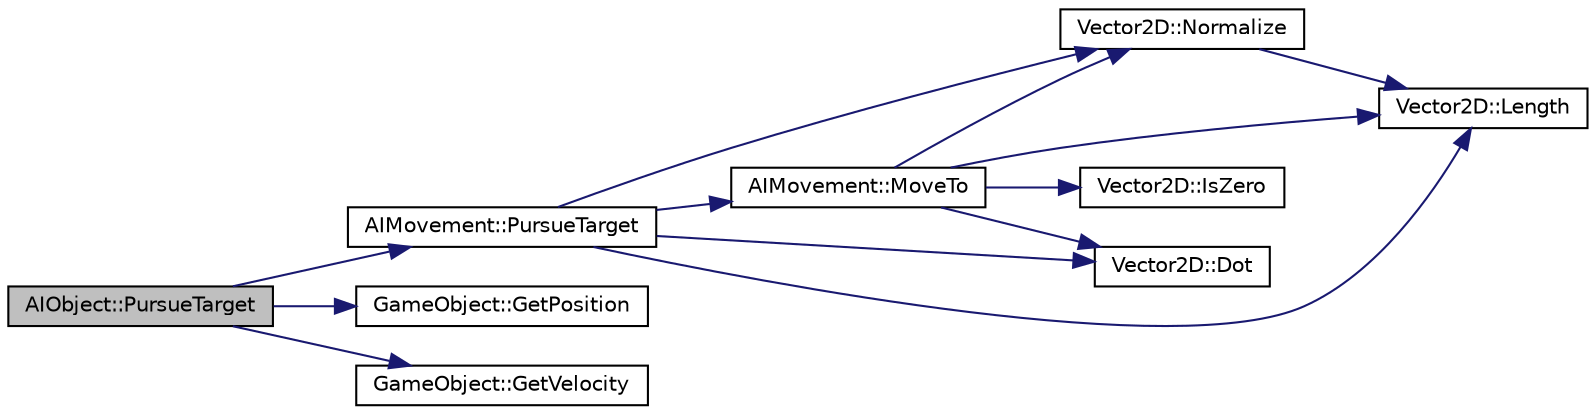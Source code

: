 digraph "AIObject::PursueTarget"
{
  edge [fontname="Helvetica",fontsize="10",labelfontname="Helvetica",labelfontsize="10"];
  node [fontname="Helvetica",fontsize="10",shape=record];
  rankdir="LR";
  Node1 [label="AIObject::PursueTarget",height=0.2,width=0.4,color="black", fillcolor="grey75", style="filled" fontcolor="black"];
  Node1 -> Node2 [color="midnightblue",fontsize="10",style="solid",fontname="Helvetica"];
  Node2 [label="AIMovement::PursueTarget",height=0.2,width=0.4,color="black", fillcolor="white", style="filled",URL="$class_a_i_movement.html#a76d2f32d71d5d10cba440b26d90fe190",tooltip="Pursues the target by using the targets velocity to predict where the target will be..."];
  Node2 -> Node3 [color="midnightblue",fontsize="10",style="solid",fontname="Helvetica"];
  Node3 [label="Vector2D::Normalize",height=0.2,width=0.4,color="black", fillcolor="white", style="filled",URL="$struct_vector2_d.html#ac68f4dafca1639747c67c1b01e3a9f28"];
  Node3 -> Node4 [color="midnightblue",fontsize="10",style="solid",fontname="Helvetica"];
  Node4 [label="Vector2D::Length",height=0.2,width=0.4,color="black", fillcolor="white", style="filled",URL="$struct_vector2_d.html#aa0231916feba122df89eb6cd9cf42b02"];
  Node2 -> Node5 [color="midnightblue",fontsize="10",style="solid",fontname="Helvetica"];
  Node5 [label="Vector2D::Dot",height=0.2,width=0.4,color="black", fillcolor="white", style="filled",URL="$struct_vector2_d.html#a83b3a76f8452b8dd9d86599d59090a67"];
  Node2 -> Node6 [color="midnightblue",fontsize="10",style="solid",fontname="Helvetica"];
  Node6 [label="AIMovement::MoveTo",height=0.2,width=0.4,color="black", fillcolor="white", style="filled",URL="$class_a_i_movement.html#a178d27310c51b0b80d73a1aff4f37c09",tooltip="Given the current position and a target, moves the AI object towards the target. "];
  Node6 -> Node3 [color="midnightblue",fontsize="10",style="solid",fontname="Helvetica"];
  Node6 -> Node7 [color="midnightblue",fontsize="10",style="solid",fontname="Helvetica"];
  Node7 [label="Vector2D::IsZero",height=0.2,width=0.4,color="black", fillcolor="white", style="filled",URL="$struct_vector2_d.html#a2f54403f6460b53f0923873bd248ab43"];
  Node6 -> Node4 [color="midnightblue",fontsize="10",style="solid",fontname="Helvetica"];
  Node6 -> Node5 [color="midnightblue",fontsize="10",style="solid",fontname="Helvetica"];
  Node2 -> Node4 [color="midnightblue",fontsize="10",style="solid",fontname="Helvetica"];
  Node1 -> Node8 [color="midnightblue",fontsize="10",style="solid",fontname="Helvetica"];
  Node8 [label="GameObject::GetPosition",height=0.2,width=0.4,color="black", fillcolor="white", style="filled",URL="$class_game_object.html#a345efa82c1b4d5f41100f267ee859dae",tooltip="returns position of object "];
  Node1 -> Node9 [color="midnightblue",fontsize="10",style="solid",fontname="Helvetica"];
  Node9 [label="GameObject::GetVelocity",height=0.2,width=0.4,color="black", fillcolor="white", style="filled",URL="$class_game_object.html#af5778a6b5c48159101c7f02e370dad1d",tooltip="returns velocity of object "];
}
